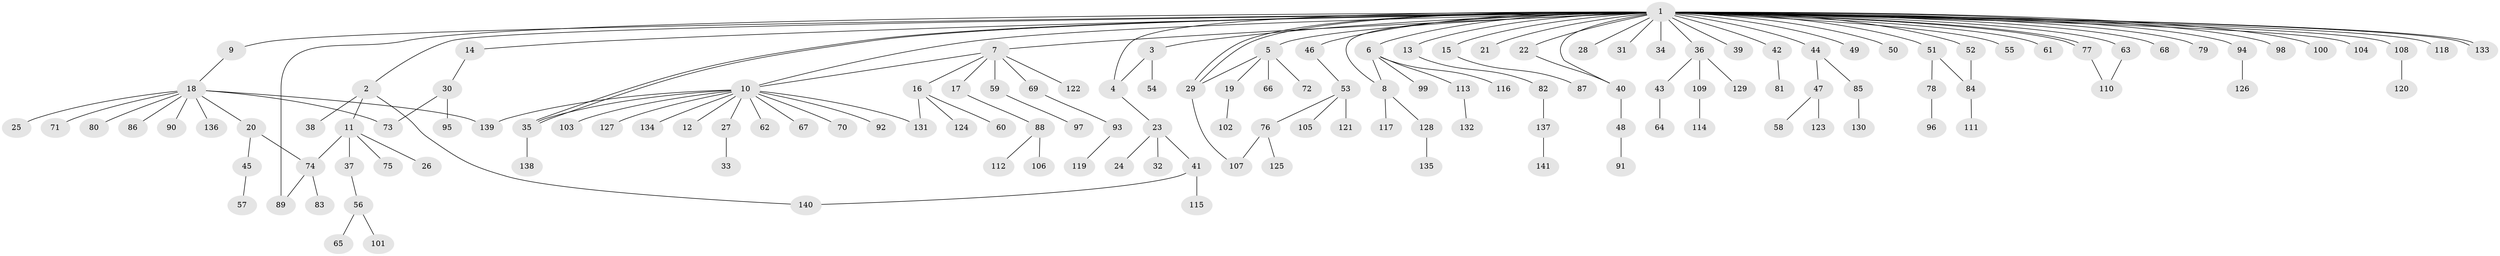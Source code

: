 // Generated by graph-tools (version 1.1) at 2025/26/03/09/25 03:26:05]
// undirected, 141 vertices, 159 edges
graph export_dot {
graph [start="1"]
  node [color=gray90,style=filled];
  1;
  2;
  3;
  4;
  5;
  6;
  7;
  8;
  9;
  10;
  11;
  12;
  13;
  14;
  15;
  16;
  17;
  18;
  19;
  20;
  21;
  22;
  23;
  24;
  25;
  26;
  27;
  28;
  29;
  30;
  31;
  32;
  33;
  34;
  35;
  36;
  37;
  38;
  39;
  40;
  41;
  42;
  43;
  44;
  45;
  46;
  47;
  48;
  49;
  50;
  51;
  52;
  53;
  54;
  55;
  56;
  57;
  58;
  59;
  60;
  61;
  62;
  63;
  64;
  65;
  66;
  67;
  68;
  69;
  70;
  71;
  72;
  73;
  74;
  75;
  76;
  77;
  78;
  79;
  80;
  81;
  82;
  83;
  84;
  85;
  86;
  87;
  88;
  89;
  90;
  91;
  92;
  93;
  94;
  95;
  96;
  97;
  98;
  99;
  100;
  101;
  102;
  103;
  104;
  105;
  106;
  107;
  108;
  109;
  110;
  111;
  112;
  113;
  114;
  115;
  116;
  117;
  118;
  119;
  120;
  121;
  122;
  123;
  124;
  125;
  126;
  127;
  128;
  129;
  130;
  131;
  132;
  133;
  134;
  135;
  136;
  137;
  138;
  139;
  140;
  141;
  1 -- 2;
  1 -- 3;
  1 -- 4;
  1 -- 5;
  1 -- 6;
  1 -- 7;
  1 -- 8;
  1 -- 9;
  1 -- 10;
  1 -- 13;
  1 -- 14;
  1 -- 15;
  1 -- 21;
  1 -- 22;
  1 -- 28;
  1 -- 29;
  1 -- 29;
  1 -- 31;
  1 -- 34;
  1 -- 35;
  1 -- 35;
  1 -- 36;
  1 -- 39;
  1 -- 40;
  1 -- 42;
  1 -- 44;
  1 -- 46;
  1 -- 49;
  1 -- 50;
  1 -- 51;
  1 -- 52;
  1 -- 55;
  1 -- 61;
  1 -- 63;
  1 -- 68;
  1 -- 77;
  1 -- 77;
  1 -- 79;
  1 -- 89;
  1 -- 94;
  1 -- 98;
  1 -- 100;
  1 -- 104;
  1 -- 108;
  1 -- 118;
  1 -- 133;
  1 -- 133;
  2 -- 11;
  2 -- 38;
  2 -- 140;
  3 -- 4;
  3 -- 54;
  4 -- 23;
  5 -- 19;
  5 -- 29;
  5 -- 66;
  5 -- 72;
  6 -- 8;
  6 -- 99;
  6 -- 113;
  6 -- 116;
  7 -- 10;
  7 -- 16;
  7 -- 17;
  7 -- 59;
  7 -- 69;
  7 -- 122;
  8 -- 117;
  8 -- 128;
  9 -- 18;
  10 -- 12;
  10 -- 27;
  10 -- 35;
  10 -- 62;
  10 -- 67;
  10 -- 70;
  10 -- 92;
  10 -- 103;
  10 -- 127;
  10 -- 131;
  10 -- 134;
  10 -- 139;
  11 -- 26;
  11 -- 37;
  11 -- 74;
  11 -- 75;
  13 -- 82;
  14 -- 30;
  15 -- 87;
  16 -- 60;
  16 -- 124;
  16 -- 131;
  17 -- 88;
  18 -- 20;
  18 -- 25;
  18 -- 71;
  18 -- 73;
  18 -- 80;
  18 -- 86;
  18 -- 90;
  18 -- 136;
  18 -- 139;
  19 -- 102;
  20 -- 45;
  20 -- 74;
  22 -- 40;
  23 -- 24;
  23 -- 32;
  23 -- 41;
  27 -- 33;
  29 -- 107;
  30 -- 73;
  30 -- 95;
  35 -- 138;
  36 -- 43;
  36 -- 109;
  36 -- 129;
  37 -- 56;
  40 -- 48;
  41 -- 115;
  41 -- 140;
  42 -- 81;
  43 -- 64;
  44 -- 47;
  44 -- 85;
  45 -- 57;
  46 -- 53;
  47 -- 58;
  47 -- 123;
  48 -- 91;
  51 -- 78;
  51 -- 84;
  52 -- 84;
  53 -- 76;
  53 -- 105;
  53 -- 121;
  56 -- 65;
  56 -- 101;
  59 -- 97;
  63 -- 110;
  69 -- 93;
  74 -- 83;
  74 -- 89;
  76 -- 107;
  76 -- 125;
  77 -- 110;
  78 -- 96;
  82 -- 137;
  84 -- 111;
  85 -- 130;
  88 -- 106;
  88 -- 112;
  93 -- 119;
  94 -- 126;
  108 -- 120;
  109 -- 114;
  113 -- 132;
  128 -- 135;
  137 -- 141;
}
